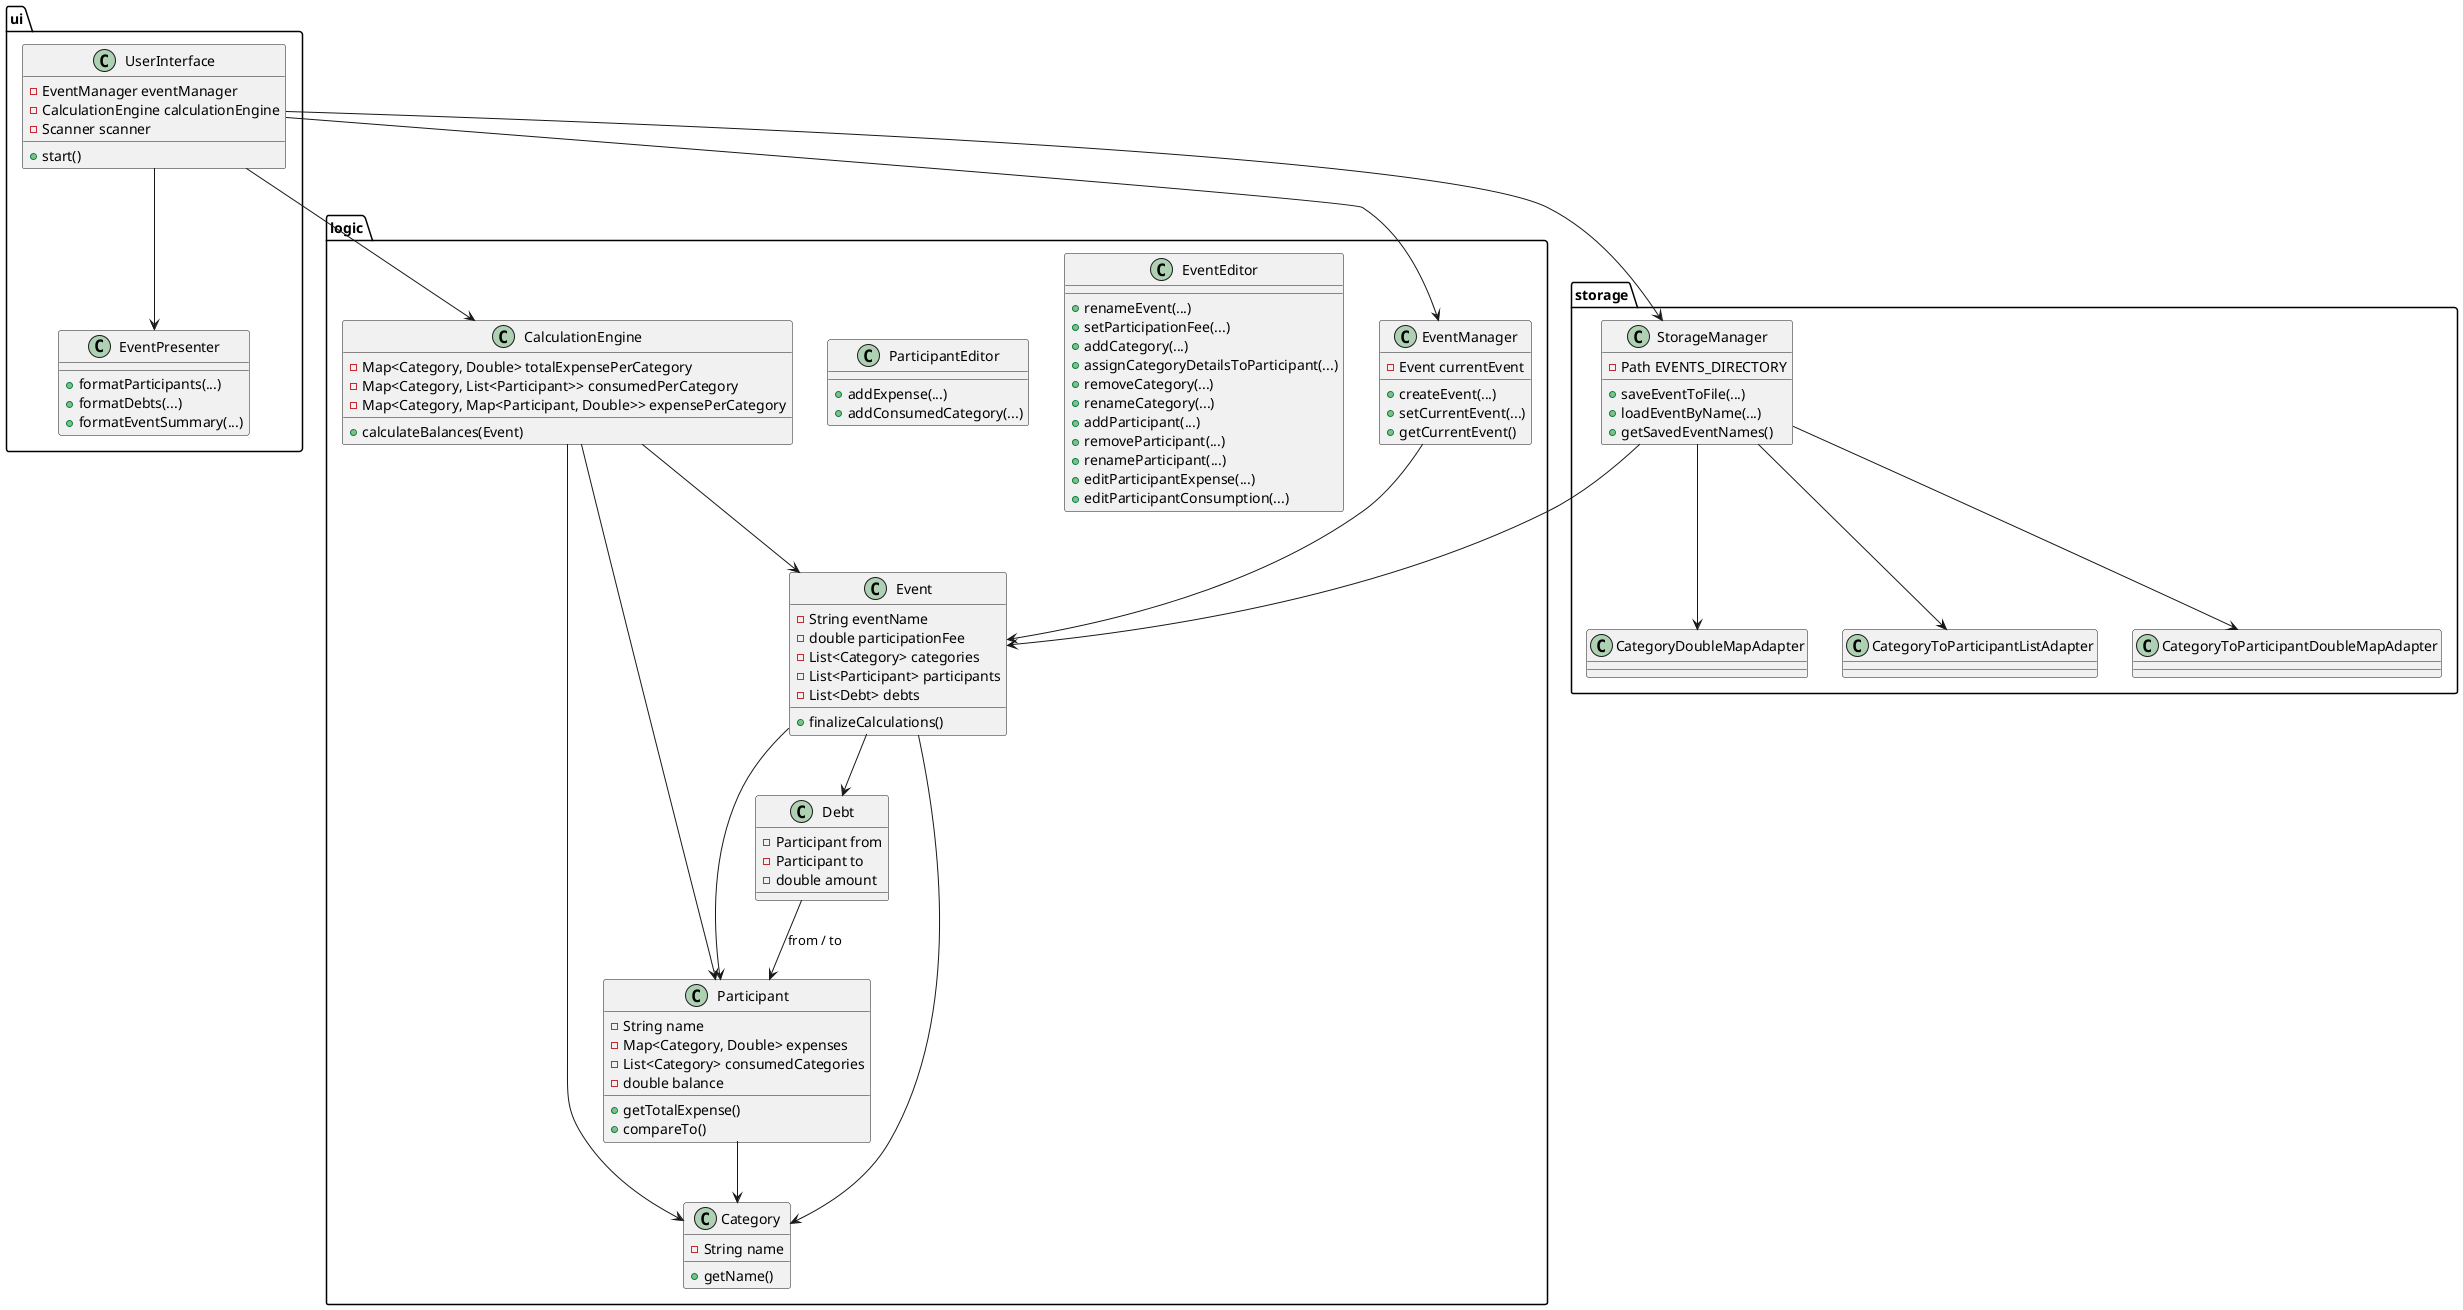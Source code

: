 @startuml
' Define packages
package "logic" {
  class Event {
    - String eventName
    - double participationFee
    - List<Category> categories
    - List<Participant> participants
    - List<Debt> debts
    + finalizeCalculations()
  }

  class Participant {
    - String name
    - Map<Category, Double> expenses
    - List<Category> consumedCategories
    - double balance
    + getTotalExpense()
    + compareTo()
  }

  class Category {
    - String name
    + getName()
  }

  class Debt {
    - Participant from
    - Participant to
    - double amount
  }

  class CalculationEngine {
    - Map<Category, Double> totalExpensePerCategory
    - Map<Category, List<Participant>> consumedPerCategory
    - Map<Category, Map<Participant, Double>> expensePerCategory
    + calculateBalances(Event)
  }

  class EventEditor {
    + renameEvent(...)
    + setParticipationFee(...)
    + addCategory(...)
    + assignCategoryDetailsToParticipant(...)
    + removeCategory(...)
    + renameCategory(...)
    + addParticipant(...)
    + removeParticipant(...)
    + renameParticipant(...)
    + editParticipantExpense(...)
    + editParticipantConsumption(...)
  }

  class ParticipantEditor {
    + addExpense(...)
    + addConsumedCategory(...)
  }

  class EventManager {
    - Event currentEvent
    + createEvent(...)
    + setCurrentEvent(...)
    + getCurrentEvent()
  }
}

package "ui" {
  class UserInterface {
    - EventManager eventManager
    - CalculationEngine calculationEngine
    - Scanner scanner
    + start()
  }

  class EventPresenter {
    + formatParticipants(...)
    + formatDebts(...)
    + formatEventSummary(...)
  }
}

package "storage" {
  class StorageManager {
    - Path EVENTS_DIRECTORY
    + saveEventToFile(...)
    + loadEventByName(...)
    + getSavedEventNames()
  }

  class CategoryDoubleMapAdapter
  class CategoryToParticipantListAdapter
  class CategoryToParticipantDoubleMapAdapter
}

' Relationships
Event --> Participant
Event --> Category
Event --> Debt
Participant --> Category
Debt --> Participant : from / to
CalculationEngine --> Event
CalculationEngine --> Category
CalculationEngine --> Participant
EventManager --> Event
UserInterface --> EventManager
UserInterface --> CalculationEngine
UserInterface --> EventPresenter
UserInterface --> StorageManager
StorageManager --> Event
StorageManager --> CategoryDoubleMapAdapter
StorageManager --> CategoryToParticipantListAdapter
StorageManager --> CategoryToParticipantDoubleMapAdapter
@enduml
